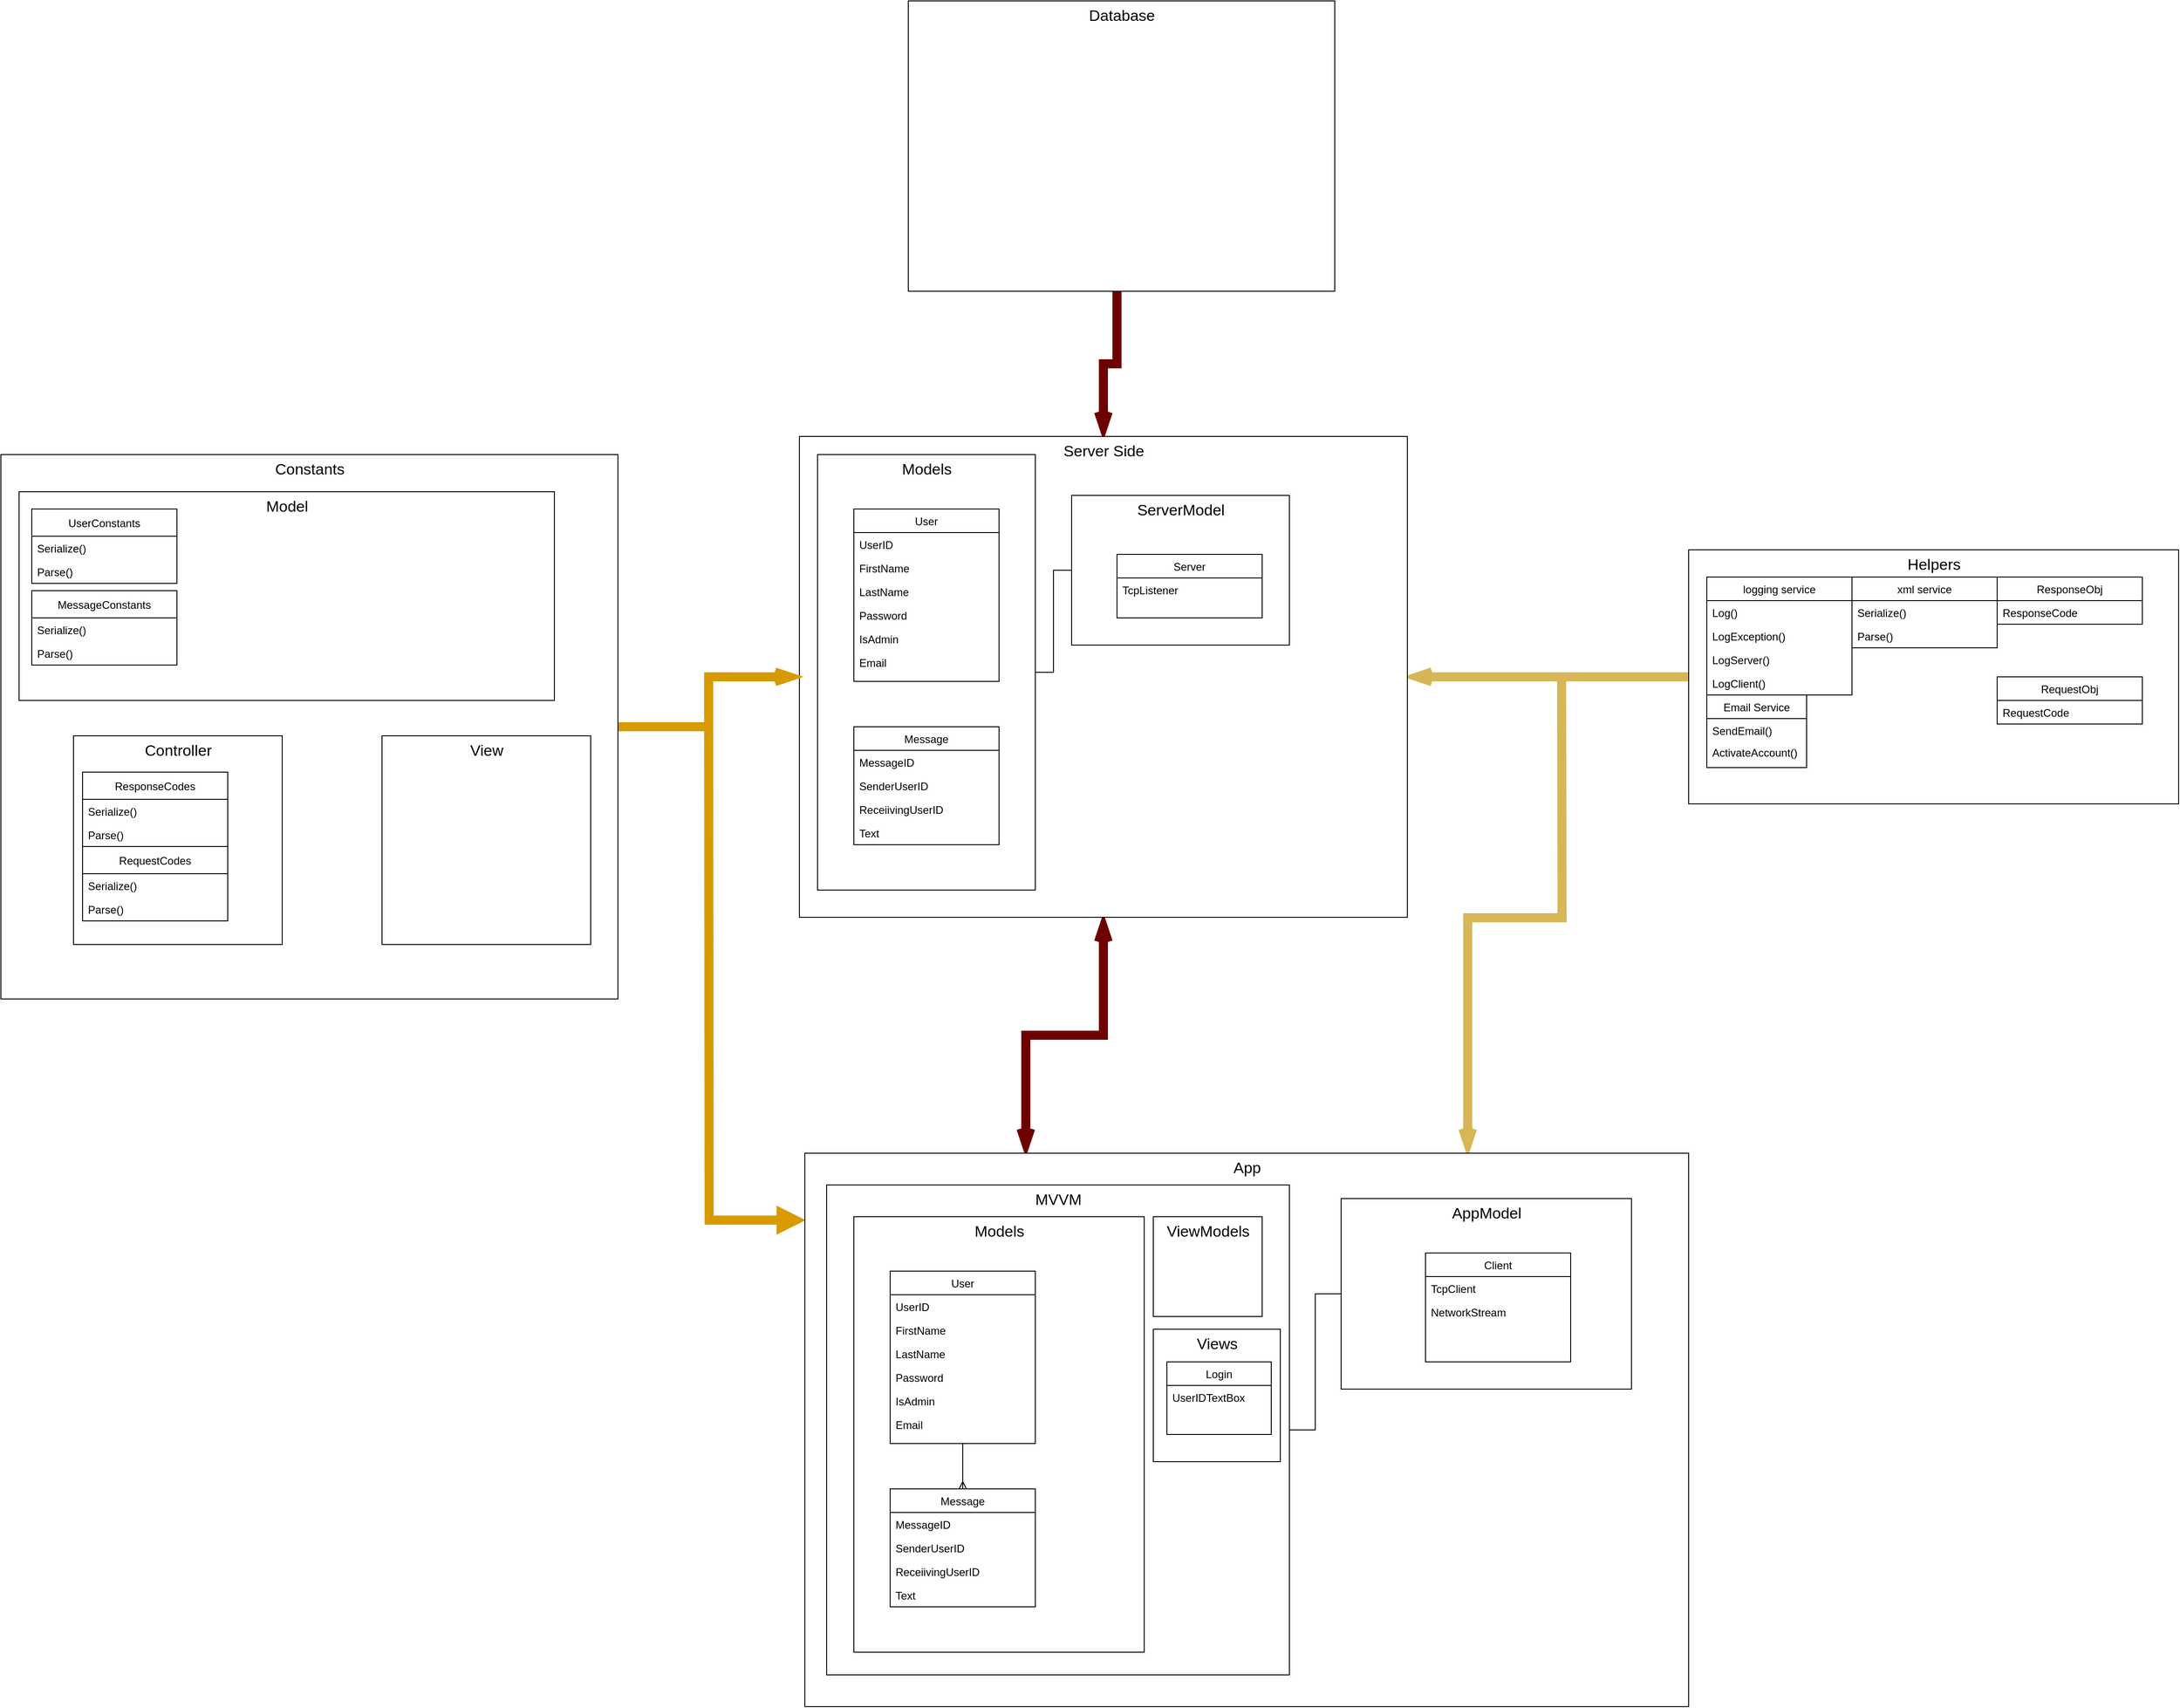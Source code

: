 <mxfile version="20.2.3" type="device"><diagram id="C5RBs43oDa-KdzZeNtuy" name="Page-1"><mxGraphModel dx="4394" dy="4586" grid="1" gridSize="10" guides="1" tooltips="1" connect="1" arrows="1" fold="1" page="1" pageScale="1" pageWidth="827" pageHeight="1169" math="0" shadow="0"><root><mxCell id="WIyWlLk6GJQsqaUBKTNV-0"/><mxCell id="WIyWlLk6GJQsqaUBKTNV-1" parent="WIyWlLk6GJQsqaUBKTNV-0"/><mxCell id="_NwqztlabaAfejfRl4A5-94" style="edgeStyle=orthogonalEdgeStyle;rounded=0;orthogonalLoop=1;jettySize=auto;html=1;exitX=1;exitY=0.5;exitDx=0;exitDy=0;fontSize=17;endArrow=none;endFill=0;fillColor=#fff2cc;strokeColor=#d6b656;jumpSize=12;fontStyle=0;strokeWidth=10;startArrow=openThin;startFill=0;entryX=0;entryY=0.5;entryDx=0;entryDy=0;" edge="1" parent="WIyWlLk6GJQsqaUBKTNV-1" source="_NwqztlabaAfejfRl4A5-90" target="_NwqztlabaAfejfRl4A5-16"><mxGeometry relative="1" as="geometry"><mxPoint x="750" y="-460" as="targetPoint"/></mxGeometry></mxCell><mxCell id="_NwqztlabaAfejfRl4A5-96" style="edgeStyle=orthogonalEdgeStyle;rounded=0;jumpSize=12;orthogonalLoop=1;jettySize=auto;html=1;exitX=0.5;exitY=1;exitDx=0;exitDy=0;entryX=0.25;entryY=0;entryDx=0;entryDy=0;fontSize=17;endArrow=openThin;endFill=0;fillColor=#a20025;strokeColor=#6F0000;strokeWidth=10;startArrow=openThin;startFill=0;" edge="1" parent="WIyWlLk6GJQsqaUBKTNV-1" source="_NwqztlabaAfejfRl4A5-90" target="_NwqztlabaAfejfRl4A5-49"><mxGeometry relative="1" as="geometry"/></mxCell><mxCell id="_NwqztlabaAfejfRl4A5-98" style="edgeStyle=orthogonalEdgeStyle;rounded=0;jumpSize=12;orthogonalLoop=1;jettySize=auto;html=1;exitX=0.5;exitY=0;exitDx=0;exitDy=0;fontSize=17;endArrow=none;endFill=0;entryX=0.5;entryY=1;entryDx=0;entryDy=0;fillColor=#a20025;strokeColor=#6F0000;strokeWidth=10;startArrow=openThin;startFill=0;" edge="1" parent="WIyWlLk6GJQsqaUBKTNV-1" source="_NwqztlabaAfejfRl4A5-90" target="_NwqztlabaAfejfRl4A5-97"><mxGeometry relative="1" as="geometry"><mxPoint x="700" y="-920" as="targetPoint"/><Array as="points"><mxPoint x="245" y="-960"/><mxPoint x="260" y="-960"/><mxPoint x="260" y="-1040"/></Array></mxGeometry></mxCell><mxCell id="_NwqztlabaAfejfRl4A5-90" value="&lt;font style=&quot;font-size: 17px;&quot;&gt;Server Side&lt;/font&gt;" style="html=1;fillColor=default;gradientColor=none;shadow=0;rounded=0;glass=0;sketch=0;align=center;verticalAlign=top;" vertex="1" parent="WIyWlLk6GJQsqaUBKTNV-1"><mxGeometry x="-90" y="-880" width="670" height="530" as="geometry"/></mxCell><mxCell id="_NwqztlabaAfejfRl4A5-89" style="edgeStyle=orthogonalEdgeStyle;rounded=0;orthogonalLoop=1;jettySize=auto;html=1;exitX=0.75;exitY=0;exitDx=0;exitDy=0;fontSize=17;endArrow=none;endFill=0;fontStyle=0;fillColor=#fff2cc;strokeColor=#d6b656;jumpSize=12;strokeWidth=10;startArrow=openThin;startFill=0;" edge="1" parent="WIyWlLk6GJQsqaUBKTNV-1" source="_NwqztlabaAfejfRl4A5-49"><mxGeometry relative="1" as="geometry"><mxPoint x="750" y="-610" as="targetPoint"/></mxGeometry></mxCell><mxCell id="_NwqztlabaAfejfRl4A5-136" style="edgeStyle=orthogonalEdgeStyle;rounded=0;jumpSize=12;orthogonalLoop=1;jettySize=auto;html=1;exitX=0.001;exitY=0.121;exitDx=0;exitDy=0;fontSize=17;startArrow=block;startFill=1;endArrow=none;endFill=0;strokeWidth=10;fillColor=#ffe6cc;strokeColor=#d79b00;exitPerimeter=0;" edge="1" parent="WIyWlLk6GJQsqaUBKTNV-1" source="_NwqztlabaAfejfRl4A5-49"><mxGeometry relative="1" as="geometry"><mxPoint x="-190" y="-570" as="targetPoint"/></mxGeometry></mxCell><mxCell id="_NwqztlabaAfejfRl4A5-49" value="&lt;span style=&quot;font-size: 17px;&quot;&gt;App&lt;/span&gt;" style="html=1;fillColor=default;gradientColor=none;shadow=0;rounded=0;glass=0;sketch=0;align=center;verticalAlign=top;" vertex="1" parent="WIyWlLk6GJQsqaUBKTNV-1"><mxGeometry x="-84" y="-90" width="974" height="610" as="geometry"/></mxCell><mxCell id="_NwqztlabaAfejfRl4A5-56" style="edgeStyle=orthogonalEdgeStyle;rounded=0;orthogonalLoop=1;jettySize=auto;html=1;exitX=1;exitY=0.5;exitDx=0;exitDy=0;entryX=0;entryY=0.5;entryDx=0;entryDy=0;fontSize=17;endArrow=none;endFill=0;" edge="1" parent="WIyWlLk6GJQsqaUBKTNV-1" source="_NwqztlabaAfejfRl4A5-52" target="_NwqztlabaAfejfRl4A5-41"><mxGeometry relative="1" as="geometry"/></mxCell><mxCell id="_NwqztlabaAfejfRl4A5-52" value="&lt;font style=&quot;font-size: 17px;&quot;&gt;MVVM&lt;/font&gt;" style="html=1;fillColor=default;gradientColor=none;shadow=0;rounded=0;glass=0;sketch=0;align=center;verticalAlign=top;" vertex="1" parent="WIyWlLk6GJQsqaUBKTNV-1"><mxGeometry x="-60" y="-55" width="510" height="540" as="geometry"/></mxCell><mxCell id="_NwqztlabaAfejfRl4A5-41" value="&lt;font style=&quot;font-size: 17px;&quot;&gt;AppModel&lt;/font&gt;" style="html=1;fillColor=default;gradientColor=none;shadow=0;rounded=0;glass=0;sketch=0;align=center;verticalAlign=top;" vertex="1" parent="WIyWlLk6GJQsqaUBKTNV-1"><mxGeometry x="507" y="-40" width="320" height="210" as="geometry"/></mxCell><mxCell id="_NwqztlabaAfejfRl4A5-29" value="&lt;font style=&quot;font-size: 17px;&quot;&gt;Models&lt;/font&gt;" style="html=1;fillColor=none;gradientColor=none;shadow=0;rounded=0;glass=0;sketch=0;align=center;verticalAlign=top;" vertex="1" parent="WIyWlLk6GJQsqaUBKTNV-1"><mxGeometry x="-30" y="-20" width="320" height="480" as="geometry"/></mxCell><mxCell id="_NwqztlabaAfejfRl4A5-16" value="&lt;font style=&quot;font-size: 17px;&quot;&gt;Helpers&lt;/font&gt;" style="html=1;fillColor=default;gradientColor=none;shadow=0;rounded=0;glass=0;sketch=0;align=center;verticalAlign=top;" vertex="1" parent="WIyWlLk6GJQsqaUBKTNV-1"><mxGeometry x="890" y="-755" width="540" height="280" as="geometry"/></mxCell><mxCell id="_NwqztlabaAfejfRl4A5-2" style="edgeStyle=orthogonalEdgeStyle;rounded=0;orthogonalLoop=1;jettySize=auto;html=1;endArrow=ERmany;endFill=0;entryX=0.5;entryY=0;entryDx=0;entryDy=0;exitX=0.5;exitY=1;exitDx=0;exitDy=0;" edge="1" parent="WIyWlLk6GJQsqaUBKTNV-1" source="_NwqztlabaAfejfRl4A5-22" target="_NwqztlabaAfejfRl4A5-17"><mxGeometry relative="1" as="geometry"><mxPoint x="90" y="230" as="sourcePoint"/><mxPoint x="80" y="460" as="targetPoint"/></mxGeometry></mxCell><mxCell id="zkfFHV4jXpPFQw0GAbJ--17" value="logging service&#10;" style="swimlane;fontStyle=0;align=center;verticalAlign=top;childLayout=stackLayout;horizontal=1;startSize=26;horizontalStack=0;resizeParent=1;resizeLast=0;collapsible=1;marginBottom=0;rounded=0;shadow=0;strokeWidth=1;fillColor=none;" parent="WIyWlLk6GJQsqaUBKTNV-1" vertex="1"><mxGeometry x="910" y="-725" width="160" height="130" as="geometry"><mxRectangle x="550" y="140" width="160" height="26" as="alternateBounds"/></mxGeometry></mxCell><mxCell id="_NwqztlabaAfejfRl4A5-12" value="Log()" style="text;strokeColor=none;fillColor=none;align=left;verticalAlign=top;spacingLeft=4;spacingRight=4;overflow=hidden;rotatable=0;points=[[0,0.5],[1,0.5]];portConstraint=eastwest;" vertex="1" parent="zkfFHV4jXpPFQw0GAbJ--17"><mxGeometry y="26" width="160" height="26" as="geometry"/></mxCell><mxCell id="_NwqztlabaAfejfRl4A5-13" value="LogException()" style="text;strokeColor=none;fillColor=none;align=left;verticalAlign=top;spacingLeft=4;spacingRight=4;overflow=hidden;rotatable=0;points=[[0,0.5],[1,0.5]];portConstraint=eastwest;" vertex="1" parent="zkfFHV4jXpPFQw0GAbJ--17"><mxGeometry y="52" width="160" height="26" as="geometry"/></mxCell><mxCell id="_NwqztlabaAfejfRl4A5-15" value="LogServer()" style="text;strokeColor=none;fillColor=none;align=left;verticalAlign=top;spacingLeft=4;spacingRight=4;overflow=hidden;rotatable=0;points=[[0,0.5],[1,0.5]];portConstraint=eastwest;" vertex="1" parent="zkfFHV4jXpPFQw0GAbJ--17"><mxGeometry y="78" width="160" height="26" as="geometry"/></mxCell><mxCell id="_NwqztlabaAfejfRl4A5-14" value="LogClient()" style="text;strokeColor=none;fillColor=none;align=left;verticalAlign=top;spacingLeft=4;spacingRight=4;overflow=hidden;rotatable=0;points=[[0,0.5],[1,0.5]];portConstraint=eastwest;" vertex="1" parent="zkfFHV4jXpPFQw0GAbJ--17"><mxGeometry y="104" width="160" height="26" as="geometry"/></mxCell><mxCell id="_NwqztlabaAfejfRl4A5-8" value="xml service" style="swimlane;fontStyle=0;childLayout=stackLayout;horizontal=1;startSize=26;fillColor=none;horizontalStack=0;resizeParent=1;resizeParentMax=0;resizeLast=0;collapsible=1;marginBottom=0;" vertex="1" parent="WIyWlLk6GJQsqaUBKTNV-1"><mxGeometry x="1070" y="-725" width="160" height="78" as="geometry"/></mxCell><mxCell id="_NwqztlabaAfejfRl4A5-9" value="Serialize()" style="text;strokeColor=none;fillColor=none;align=left;verticalAlign=top;spacingLeft=4;spacingRight=4;overflow=hidden;rotatable=0;points=[[0,0.5],[1,0.5]];portConstraint=eastwest;" vertex="1" parent="_NwqztlabaAfejfRl4A5-8"><mxGeometry y="26" width="160" height="26" as="geometry"/></mxCell><mxCell id="_NwqztlabaAfejfRl4A5-10" value="Parse()" style="text;strokeColor=none;fillColor=none;align=left;verticalAlign=top;spacingLeft=4;spacingRight=4;overflow=hidden;rotatable=0;points=[[0,0.5],[1,0.5]];portConstraint=eastwest;" vertex="1" parent="_NwqztlabaAfejfRl4A5-8"><mxGeometry y="52" width="160" height="26" as="geometry"/></mxCell><mxCell id="_NwqztlabaAfejfRl4A5-17" value="Message" style="swimlane;fontStyle=0;align=center;verticalAlign=top;childLayout=stackLayout;horizontal=1;startSize=26;horizontalStack=0;resizeParent=1;resizeLast=0;collapsible=1;marginBottom=0;rounded=0;shadow=0;strokeWidth=1;fillColor=none;" vertex="1" parent="WIyWlLk6GJQsqaUBKTNV-1"><mxGeometry x="10" y="280" width="160" height="130" as="geometry"><mxRectangle x="550" y="140" width="160" height="26" as="alternateBounds"/></mxGeometry></mxCell><mxCell id="_NwqztlabaAfejfRl4A5-18" value="MessageID" style="text;strokeColor=none;fillColor=none;align=left;verticalAlign=top;spacingLeft=4;spacingRight=4;overflow=hidden;rotatable=0;points=[[0,0.5],[1,0.5]];portConstraint=eastwest;" vertex="1" parent="_NwqztlabaAfejfRl4A5-17"><mxGeometry y="26" width="160" height="26" as="geometry"/></mxCell><mxCell id="_NwqztlabaAfejfRl4A5-19" value="SenderUserID" style="text;strokeColor=none;fillColor=none;align=left;verticalAlign=top;spacingLeft=4;spacingRight=4;overflow=hidden;rotatable=0;points=[[0,0.5],[1,0.5]];portConstraint=eastwest;" vertex="1" parent="_NwqztlabaAfejfRl4A5-17"><mxGeometry y="52" width="160" height="26" as="geometry"/></mxCell><mxCell id="_NwqztlabaAfejfRl4A5-20" value="ReceiivingUserID" style="text;strokeColor=none;fillColor=none;align=left;verticalAlign=top;spacingLeft=4;spacingRight=4;overflow=hidden;rotatable=0;points=[[0,0.5],[1,0.5]];portConstraint=eastwest;" vertex="1" parent="_NwqztlabaAfejfRl4A5-17"><mxGeometry y="78" width="160" height="26" as="geometry"/></mxCell><mxCell id="_NwqztlabaAfejfRl4A5-21" value="Text" style="text;strokeColor=none;fillColor=none;align=left;verticalAlign=top;spacingLeft=4;spacingRight=4;overflow=hidden;rotatable=0;points=[[0,0.5],[1,0.5]];portConstraint=eastwest;" vertex="1" parent="_NwqztlabaAfejfRl4A5-17"><mxGeometry y="104" width="160" height="26" as="geometry"/></mxCell><mxCell id="_NwqztlabaAfejfRl4A5-22" value="User" style="swimlane;fontStyle=0;align=center;verticalAlign=top;childLayout=stackLayout;horizontal=1;startSize=26;horizontalStack=0;resizeParent=1;resizeLast=0;collapsible=1;marginBottom=0;rounded=0;shadow=0;strokeWidth=1;fillColor=none;" vertex="1" parent="WIyWlLk6GJQsqaUBKTNV-1"><mxGeometry x="10" y="40" width="160" height="190" as="geometry"><mxRectangle x="550" y="140" width="160" height="26" as="alternateBounds"/></mxGeometry></mxCell><mxCell id="_NwqztlabaAfejfRl4A5-23" value="UserID" style="text;strokeColor=none;fillColor=none;align=left;verticalAlign=top;spacingLeft=4;spacingRight=4;overflow=hidden;rotatable=0;points=[[0,0.5],[1,0.5]];portConstraint=eastwest;" vertex="1" parent="_NwqztlabaAfejfRl4A5-22"><mxGeometry y="26" width="160" height="26" as="geometry"/></mxCell><mxCell id="_NwqztlabaAfejfRl4A5-24" value="FirstName" style="text;strokeColor=none;fillColor=none;align=left;verticalAlign=top;spacingLeft=4;spacingRight=4;overflow=hidden;rotatable=0;points=[[0,0.5],[1,0.5]];portConstraint=eastwest;" vertex="1" parent="_NwqztlabaAfejfRl4A5-22"><mxGeometry y="52" width="160" height="26" as="geometry"/></mxCell><mxCell id="_NwqztlabaAfejfRl4A5-25" value="LastName" style="text;strokeColor=none;fillColor=none;align=left;verticalAlign=top;spacingLeft=4;spacingRight=4;overflow=hidden;rotatable=0;points=[[0,0.5],[1,0.5]];portConstraint=eastwest;" vertex="1" parent="_NwqztlabaAfejfRl4A5-22"><mxGeometry y="78" width="160" height="26" as="geometry"/></mxCell><mxCell id="_NwqztlabaAfejfRl4A5-26" value="Password" style="text;strokeColor=none;fillColor=none;align=left;verticalAlign=top;spacingLeft=4;spacingRight=4;overflow=hidden;rotatable=0;points=[[0,0.5],[1,0.5]];portConstraint=eastwest;" vertex="1" parent="_NwqztlabaAfejfRl4A5-22"><mxGeometry y="104" width="160" height="26" as="geometry"/></mxCell><mxCell id="_NwqztlabaAfejfRl4A5-27" value="IsAdmin" style="text;strokeColor=none;fillColor=none;align=left;verticalAlign=top;spacingLeft=4;spacingRight=4;overflow=hidden;rotatable=0;points=[[0,0.5],[1,0.5]];portConstraint=eastwest;" vertex="1" parent="_NwqztlabaAfejfRl4A5-22"><mxGeometry y="130" width="160" height="26" as="geometry"/></mxCell><mxCell id="_NwqztlabaAfejfRl4A5-28" value="Email" style="text;strokeColor=none;fillColor=none;align=left;verticalAlign=top;spacingLeft=4;spacingRight=4;overflow=hidden;rotatable=0;points=[[0,0.5],[1,0.5]];portConstraint=eastwest;" vertex="1" parent="_NwqztlabaAfejfRl4A5-22"><mxGeometry y="156" width="160" height="26" as="geometry"/></mxCell><mxCell id="_NwqztlabaAfejfRl4A5-30" value="Client" style="swimlane;fontStyle=0;align=center;verticalAlign=top;childLayout=stackLayout;horizontal=1;startSize=26;horizontalStack=0;resizeParent=1;resizeLast=0;collapsible=1;marginBottom=0;rounded=0;shadow=0;strokeWidth=1;fillColor=none;" vertex="1" parent="WIyWlLk6GJQsqaUBKTNV-1"><mxGeometry x="600" y="20" width="160" height="120" as="geometry"><mxRectangle x="550" y="140" width="160" height="26" as="alternateBounds"/></mxGeometry></mxCell><mxCell id="_NwqztlabaAfejfRl4A5-36" value="TcpClient" style="text;strokeColor=none;fillColor=none;align=left;verticalAlign=top;spacingLeft=4;spacingRight=4;overflow=hidden;rotatable=0;points=[[0,0.5],[1,0.5]];portConstraint=eastwest;" vertex="1" parent="_NwqztlabaAfejfRl4A5-30"><mxGeometry y="26" width="160" height="26" as="geometry"/></mxCell><mxCell id="_NwqztlabaAfejfRl4A5-37" value="NetworkStream" style="text;strokeColor=none;fillColor=none;align=left;verticalAlign=top;spacingLeft=4;spacingRight=4;overflow=hidden;rotatable=0;points=[[0,0.5],[1,0.5]];portConstraint=eastwest;" vertex="1" parent="_NwqztlabaAfejfRl4A5-30"><mxGeometry y="52" width="160" height="26" as="geometry"/></mxCell><mxCell id="_NwqztlabaAfejfRl4A5-42" value="&lt;font style=&quot;font-size: 17px;&quot;&gt;ViewModels&lt;/font&gt;" style="html=1;fillColor=none;gradientColor=none;shadow=0;rounded=0;glass=0;sketch=0;align=center;verticalAlign=top;" vertex="1" parent="WIyWlLk6GJQsqaUBKTNV-1"><mxGeometry x="300" y="-20" width="120" height="110" as="geometry"/></mxCell><mxCell id="_NwqztlabaAfejfRl4A5-43" value="&lt;font style=&quot;font-size: 17px;&quot;&gt;Views&lt;/font&gt;" style="html=1;fillColor=none;gradientColor=none;shadow=0;rounded=0;glass=0;sketch=0;align=center;verticalAlign=top;" vertex="1" parent="WIyWlLk6GJQsqaUBKTNV-1"><mxGeometry x="300" y="104" width="140" height="146" as="geometry"/></mxCell><mxCell id="_NwqztlabaAfejfRl4A5-44" value="Login" style="swimlane;fontStyle=0;align=center;verticalAlign=top;childLayout=stackLayout;horizontal=1;startSize=26;horizontalStack=0;resizeParent=1;resizeLast=0;collapsible=1;marginBottom=0;rounded=0;shadow=0;strokeWidth=1;fillColor=none;" vertex="1" parent="WIyWlLk6GJQsqaUBKTNV-1"><mxGeometry x="315" y="140" width="115" height="80" as="geometry"><mxRectangle x="550" y="140" width="160" height="26" as="alternateBounds"/></mxGeometry></mxCell><mxCell id="_NwqztlabaAfejfRl4A5-48" value="UserIDTextBox" style="text;strokeColor=none;fillColor=none;align=left;verticalAlign=top;spacingLeft=4;spacingRight=4;overflow=hidden;rotatable=0;points=[[0,0.5],[1,0.5]];portConstraint=eastwest;" vertex="1" parent="_NwqztlabaAfejfRl4A5-44"><mxGeometry y="26" width="115" height="26" as="geometry"/></mxCell><mxCell id="_NwqztlabaAfejfRl4A5-80" style="edgeStyle=orthogonalEdgeStyle;rounded=0;orthogonalLoop=1;jettySize=auto;html=1;exitX=1;exitY=0.5;exitDx=0;exitDy=0;entryX=0;entryY=0.5;entryDx=0;entryDy=0;fontSize=17;endArrow=none;endFill=0;" edge="1" parent="WIyWlLk6GJQsqaUBKTNV-1" source="_NwqztlabaAfejfRl4A5-57" target="_NwqztlabaAfejfRl4A5-70"><mxGeometry relative="1" as="geometry"/></mxCell><mxCell id="_NwqztlabaAfejfRl4A5-57" value="&lt;font style=&quot;font-size: 17px;&quot;&gt;Models&lt;/font&gt;" style="html=1;fillColor=default;gradientColor=none;shadow=0;rounded=0;glass=0;sketch=0;align=center;verticalAlign=top;" vertex="1" parent="WIyWlLk6GJQsqaUBKTNV-1"><mxGeometry x="-70" y="-860" width="240" height="480" as="geometry"/></mxCell><mxCell id="_NwqztlabaAfejfRl4A5-58" value="Message" style="swimlane;fontStyle=0;align=center;verticalAlign=top;childLayout=stackLayout;horizontal=1;startSize=26;horizontalStack=0;resizeParent=1;resizeLast=0;collapsible=1;marginBottom=0;rounded=0;shadow=0;strokeWidth=1;fillColor=default;" vertex="1" parent="WIyWlLk6GJQsqaUBKTNV-1"><mxGeometry x="-30" y="-560" width="160" height="130" as="geometry"><mxRectangle x="550" y="140" width="160" height="26" as="alternateBounds"/></mxGeometry></mxCell><mxCell id="_NwqztlabaAfejfRl4A5-59" value="MessageID" style="text;strokeColor=none;fillColor=none;align=left;verticalAlign=top;spacingLeft=4;spacingRight=4;overflow=hidden;rotatable=0;points=[[0,0.5],[1,0.5]];portConstraint=eastwest;" vertex="1" parent="_NwqztlabaAfejfRl4A5-58"><mxGeometry y="26" width="160" height="26" as="geometry"/></mxCell><mxCell id="_NwqztlabaAfejfRl4A5-60" value="SenderUserID" style="text;strokeColor=none;fillColor=none;align=left;verticalAlign=top;spacingLeft=4;spacingRight=4;overflow=hidden;rotatable=0;points=[[0,0.5],[1,0.5]];portConstraint=eastwest;" vertex="1" parent="_NwqztlabaAfejfRl4A5-58"><mxGeometry y="52" width="160" height="26" as="geometry"/></mxCell><mxCell id="_NwqztlabaAfejfRl4A5-61" value="ReceiivingUserID" style="text;strokeColor=none;fillColor=none;align=left;verticalAlign=top;spacingLeft=4;spacingRight=4;overflow=hidden;rotatable=0;points=[[0,0.5],[1,0.5]];portConstraint=eastwest;" vertex="1" parent="_NwqztlabaAfejfRl4A5-58"><mxGeometry y="78" width="160" height="26" as="geometry"/></mxCell><mxCell id="_NwqztlabaAfejfRl4A5-62" value="Text" style="text;strokeColor=none;fillColor=none;align=left;verticalAlign=top;spacingLeft=4;spacingRight=4;overflow=hidden;rotatable=0;points=[[0,0.5],[1,0.5]];portConstraint=eastwest;" vertex="1" parent="_NwqztlabaAfejfRl4A5-58"><mxGeometry y="104" width="160" height="26" as="geometry"/></mxCell><mxCell id="_NwqztlabaAfejfRl4A5-63" value="User" style="swimlane;fontStyle=0;align=center;verticalAlign=top;childLayout=stackLayout;horizontal=1;startSize=26;horizontalStack=0;resizeParent=1;resizeLast=0;collapsible=1;marginBottom=0;rounded=0;shadow=0;strokeWidth=1;fillColor=default;" vertex="1" parent="WIyWlLk6GJQsqaUBKTNV-1"><mxGeometry x="-30" y="-800" width="160" height="190" as="geometry"><mxRectangle x="550" y="140" width="160" height="26" as="alternateBounds"/></mxGeometry></mxCell><mxCell id="_NwqztlabaAfejfRl4A5-64" value="UserID" style="text;strokeColor=none;fillColor=none;align=left;verticalAlign=top;spacingLeft=4;spacingRight=4;overflow=hidden;rotatable=0;points=[[0,0.5],[1,0.5]];portConstraint=eastwest;" vertex="1" parent="_NwqztlabaAfejfRl4A5-63"><mxGeometry y="26" width="160" height="26" as="geometry"/></mxCell><mxCell id="_NwqztlabaAfejfRl4A5-65" value="FirstName" style="text;strokeColor=none;fillColor=none;align=left;verticalAlign=top;spacingLeft=4;spacingRight=4;overflow=hidden;rotatable=0;points=[[0,0.5],[1,0.5]];portConstraint=eastwest;" vertex="1" parent="_NwqztlabaAfejfRl4A5-63"><mxGeometry y="52" width="160" height="26" as="geometry"/></mxCell><mxCell id="_NwqztlabaAfejfRl4A5-66" value="LastName" style="text;strokeColor=none;fillColor=none;align=left;verticalAlign=top;spacingLeft=4;spacingRight=4;overflow=hidden;rotatable=0;points=[[0,0.5],[1,0.5]];portConstraint=eastwest;" vertex="1" parent="_NwqztlabaAfejfRl4A5-63"><mxGeometry y="78" width="160" height="26" as="geometry"/></mxCell><mxCell id="_NwqztlabaAfejfRl4A5-67" value="Password" style="text;strokeColor=none;fillColor=none;align=left;verticalAlign=top;spacingLeft=4;spacingRight=4;overflow=hidden;rotatable=0;points=[[0,0.5],[1,0.5]];portConstraint=eastwest;" vertex="1" parent="_NwqztlabaAfejfRl4A5-63"><mxGeometry y="104" width="160" height="26" as="geometry"/></mxCell><mxCell id="_NwqztlabaAfejfRl4A5-68" value="IsAdmin" style="text;strokeColor=none;fillColor=none;align=left;verticalAlign=top;spacingLeft=4;spacingRight=4;overflow=hidden;rotatable=0;points=[[0,0.5],[1,0.5]];portConstraint=eastwest;" vertex="1" parent="_NwqztlabaAfejfRl4A5-63"><mxGeometry y="130" width="160" height="26" as="geometry"/></mxCell><mxCell id="_NwqztlabaAfejfRl4A5-69" value="Email" style="text;strokeColor=none;fillColor=none;align=left;verticalAlign=top;spacingLeft=4;spacingRight=4;overflow=hidden;rotatable=0;points=[[0,0.5],[1,0.5]];portConstraint=eastwest;" vertex="1" parent="_NwqztlabaAfejfRl4A5-63"><mxGeometry y="156" width="160" height="26" as="geometry"/></mxCell><mxCell id="_NwqztlabaAfejfRl4A5-70" value="&lt;font style=&quot;font-size: 17px;&quot;&gt;ServerModel&lt;/font&gt;" style="html=1;fillColor=default;gradientColor=none;shadow=0;rounded=0;glass=0;sketch=0;align=center;verticalAlign=top;" vertex="1" parent="WIyWlLk6GJQsqaUBKTNV-1"><mxGeometry x="210" y="-815" width="240" height="165" as="geometry"/></mxCell><mxCell id="_NwqztlabaAfejfRl4A5-71" value="Server" style="swimlane;fontStyle=0;align=center;verticalAlign=top;childLayout=stackLayout;horizontal=1;startSize=26;horizontalStack=0;resizeParent=1;resizeLast=0;collapsible=1;marginBottom=0;rounded=0;shadow=0;strokeWidth=1;fillColor=default;" vertex="1" parent="WIyWlLk6GJQsqaUBKTNV-1"><mxGeometry x="260" y="-750" width="160" height="70" as="geometry"><mxRectangle x="550" y="140" width="160" height="26" as="alternateBounds"/></mxGeometry></mxCell><mxCell id="_NwqztlabaAfejfRl4A5-77" value="TcpListener" style="text;strokeColor=none;fillColor=none;align=left;verticalAlign=top;spacingLeft=4;spacingRight=4;overflow=hidden;rotatable=0;points=[[0,0.5],[1,0.5]];portConstraint=eastwest;" vertex="1" parent="_NwqztlabaAfejfRl4A5-71"><mxGeometry y="26" width="160" height="26" as="geometry"/></mxCell><mxCell id="_NwqztlabaAfejfRl4A5-81" value="ResponseObj" style="swimlane;fontStyle=0;childLayout=stackLayout;horizontal=1;startSize=26;fillColor=none;horizontalStack=0;resizeParent=1;resizeParentMax=0;resizeLast=0;collapsible=1;marginBottom=0;" vertex="1" parent="WIyWlLk6GJQsqaUBKTNV-1"><mxGeometry x="1230" y="-725" width="160" height="52" as="geometry"/></mxCell><mxCell id="_NwqztlabaAfejfRl4A5-84" value="ResponseCode" style="text;strokeColor=none;fillColor=none;align=left;verticalAlign=top;spacingLeft=4;spacingRight=4;overflow=hidden;rotatable=0;points=[[0,0.5],[1,0.5]];portConstraint=eastwest;" vertex="1" parent="_NwqztlabaAfejfRl4A5-81"><mxGeometry y="26" width="160" height="26" as="geometry"/></mxCell><mxCell id="_NwqztlabaAfejfRl4A5-85" value="RequestObj" style="swimlane;fontStyle=0;childLayout=stackLayout;horizontal=1;startSize=26;fillColor=none;horizontalStack=0;resizeParent=1;resizeParentMax=0;resizeLast=0;collapsible=1;marginBottom=0;" vertex="1" parent="WIyWlLk6GJQsqaUBKTNV-1"><mxGeometry x="1230" y="-615" width="160" height="52" as="geometry"/></mxCell><mxCell id="_NwqztlabaAfejfRl4A5-88" value="RequestCode" style="text;strokeColor=none;fillColor=none;align=left;verticalAlign=top;spacingLeft=4;spacingRight=4;overflow=hidden;rotatable=0;points=[[0,0.5],[1,0.5]];portConstraint=eastwest;" vertex="1" parent="_NwqztlabaAfejfRl4A5-85"><mxGeometry y="26" width="160" height="26" as="geometry"/></mxCell><mxCell id="_NwqztlabaAfejfRl4A5-97" value="&lt;font style=&quot;font-size: 17px;&quot;&gt;Database&lt;/font&gt;" style="html=1;fillColor=default;gradientColor=none;shadow=0;rounded=0;glass=0;sketch=0;align=center;verticalAlign=top;" vertex="1" parent="WIyWlLk6GJQsqaUBKTNV-1"><mxGeometry x="30" y="-1360" width="470" height="320" as="geometry"/></mxCell><mxCell id="_NwqztlabaAfejfRl4A5-100" value="Email Service" style="swimlane;fontStyle=0;childLayout=stackLayout;horizontal=1;startSize=26;fillColor=none;horizontalStack=0;resizeParent=1;resizeParentMax=0;resizeLast=0;collapsible=1;marginBottom=0;" vertex="1" parent="WIyWlLk6GJQsqaUBKTNV-1"><mxGeometry x="910" y="-595" width="110" height="80" as="geometry"/></mxCell><mxCell id="_NwqztlabaAfejfRl4A5-101" value="SendEmail()" style="text;strokeColor=none;fillColor=none;align=left;verticalAlign=top;spacingLeft=4;spacingRight=4;overflow=hidden;rotatable=0;points=[[0,0.5],[1,0.5]];portConstraint=eastwest;" vertex="1" parent="_NwqztlabaAfejfRl4A5-100"><mxGeometry y="26" width="110" height="24" as="geometry"/></mxCell><mxCell id="_NwqztlabaAfejfRl4A5-107" value="ActivateAccount()" style="text;strokeColor=none;fillColor=none;align=left;verticalAlign=top;spacingLeft=4;spacingRight=4;overflow=hidden;rotatable=0;points=[[0,0.5],[1,0.5]];portConstraint=eastwest;" vertex="1" parent="_NwqztlabaAfejfRl4A5-100"><mxGeometry y="50" width="110" height="30" as="geometry"/></mxCell><mxCell id="_NwqztlabaAfejfRl4A5-134" style="edgeStyle=orthogonalEdgeStyle;rounded=0;jumpSize=12;orthogonalLoop=1;jettySize=auto;html=1;exitX=1;exitY=0.5;exitDx=0;exitDy=0;entryX=0;entryY=0.5;entryDx=0;entryDy=0;fontSize=17;startArrow=none;startFill=0;endArrow=openThin;endFill=0;strokeWidth=10;fillColor=#ffe6cc;strokeColor=#d79b00;" edge="1" parent="WIyWlLk6GJQsqaUBKTNV-1" source="_NwqztlabaAfejfRl4A5-110" target="_NwqztlabaAfejfRl4A5-90"><mxGeometry relative="1" as="geometry"><Array as="points"><mxPoint x="-190" y="-560"/><mxPoint x="-190" y="-615"/></Array></mxGeometry></mxCell><mxCell id="_NwqztlabaAfejfRl4A5-110" value="&lt;font style=&quot;font-size: 17px;&quot;&gt;Constants&lt;br&gt;&lt;/font&gt;" style="html=1;fillColor=default;gradientColor=none;shadow=0;rounded=0;glass=0;sketch=0;align=center;verticalAlign=top;" vertex="1" parent="WIyWlLk6GJQsqaUBKTNV-1"><mxGeometry x="-970" y="-860" width="680" height="600" as="geometry"/></mxCell><mxCell id="_NwqztlabaAfejfRl4A5-114" value="&lt;font style=&quot;font-size: 17px;&quot;&gt;Controller&lt;br&gt;&lt;/font&gt;" style="html=1;fillColor=default;gradientColor=none;shadow=0;rounded=0;glass=0;sketch=0;align=center;verticalAlign=top;" vertex="1" parent="WIyWlLk6GJQsqaUBKTNV-1"><mxGeometry x="-890" y="-550" width="230" height="230" as="geometry"/></mxCell><mxCell id="_NwqztlabaAfejfRl4A5-115" value="&lt;font style=&quot;font-size: 17px;&quot;&gt;View&lt;br&gt;&lt;/font&gt;" style="html=1;fillColor=default;gradientColor=none;shadow=0;rounded=0;glass=0;sketch=0;align=center;verticalAlign=top;" vertex="1" parent="WIyWlLk6GJQsqaUBKTNV-1"><mxGeometry x="-550" y="-550" width="230" height="230" as="geometry"/></mxCell><mxCell id="_NwqztlabaAfejfRl4A5-116" value="&lt;font style=&quot;font-size: 17px;&quot;&gt;Model&lt;br&gt;&lt;/font&gt;" style="html=1;fillColor=default;gradientColor=none;shadow=0;rounded=0;glass=0;sketch=0;align=center;verticalAlign=top;" vertex="1" parent="WIyWlLk6GJQsqaUBKTNV-1"><mxGeometry x="-950" y="-819" width="590" height="230" as="geometry"/></mxCell><mxCell id="_NwqztlabaAfejfRl4A5-120" value="ResponseCodes" style="swimlane;fontStyle=0;childLayout=stackLayout;horizontal=1;startSize=30;fillColor=none;horizontalStack=0;resizeParent=1;resizeParentMax=0;resizeLast=0;collapsible=1;marginBottom=0;" vertex="1" parent="WIyWlLk6GJQsqaUBKTNV-1"><mxGeometry x="-880" y="-510" width="160" height="82" as="geometry"/></mxCell><mxCell id="_NwqztlabaAfejfRl4A5-121" value="Serialize()" style="text;strokeColor=none;fillColor=none;align=left;verticalAlign=top;spacingLeft=4;spacingRight=4;overflow=hidden;rotatable=0;points=[[0,0.5],[1,0.5]];portConstraint=eastwest;" vertex="1" parent="_NwqztlabaAfejfRl4A5-120"><mxGeometry y="30" width="160" height="26" as="geometry"/></mxCell><mxCell id="_NwqztlabaAfejfRl4A5-122" value="Parse()" style="text;strokeColor=none;fillColor=none;align=left;verticalAlign=top;spacingLeft=4;spacingRight=4;overflow=hidden;rotatable=0;points=[[0,0.5],[1,0.5]];portConstraint=eastwest;" vertex="1" parent="_NwqztlabaAfejfRl4A5-120"><mxGeometry y="56" width="160" height="26" as="geometry"/></mxCell><mxCell id="_NwqztlabaAfejfRl4A5-123" value="RequestCodes" style="swimlane;fontStyle=0;childLayout=stackLayout;horizontal=1;startSize=30;fillColor=none;horizontalStack=0;resizeParent=1;resizeParentMax=0;resizeLast=0;collapsible=1;marginBottom=0;" vertex="1" parent="WIyWlLk6GJQsqaUBKTNV-1"><mxGeometry x="-880" y="-428" width="160" height="82" as="geometry"/></mxCell><mxCell id="_NwqztlabaAfejfRl4A5-124" value="Serialize()" style="text;strokeColor=none;fillColor=none;align=left;verticalAlign=top;spacingLeft=4;spacingRight=4;overflow=hidden;rotatable=0;points=[[0,0.5],[1,0.5]];portConstraint=eastwest;" vertex="1" parent="_NwqztlabaAfejfRl4A5-123"><mxGeometry y="30" width="160" height="26" as="geometry"/></mxCell><mxCell id="_NwqztlabaAfejfRl4A5-125" value="Parse()" style="text;strokeColor=none;fillColor=none;align=left;verticalAlign=top;spacingLeft=4;spacingRight=4;overflow=hidden;rotatable=0;points=[[0,0.5],[1,0.5]];portConstraint=eastwest;" vertex="1" parent="_NwqztlabaAfejfRl4A5-123"><mxGeometry y="56" width="160" height="26" as="geometry"/></mxCell><mxCell id="_NwqztlabaAfejfRl4A5-126" value="UserConstants" style="swimlane;fontStyle=0;childLayout=stackLayout;horizontal=1;startSize=30;fillColor=none;horizontalStack=0;resizeParent=1;resizeParentMax=0;resizeLast=0;collapsible=1;marginBottom=0;" vertex="1" parent="WIyWlLk6GJQsqaUBKTNV-1"><mxGeometry x="-936" y="-800" width="160" height="82" as="geometry"><mxRectangle x="724" y="-1150" width="120" height="30" as="alternateBounds"/></mxGeometry></mxCell><mxCell id="_NwqztlabaAfejfRl4A5-127" value="Serialize()" style="text;strokeColor=none;fillColor=none;align=left;verticalAlign=top;spacingLeft=4;spacingRight=4;overflow=hidden;rotatable=0;points=[[0,0.5],[1,0.5]];portConstraint=eastwest;" vertex="1" parent="_NwqztlabaAfejfRl4A5-126"><mxGeometry y="30" width="160" height="26" as="geometry"/></mxCell><mxCell id="_NwqztlabaAfejfRl4A5-128" value="Parse()" style="text;strokeColor=none;fillColor=none;align=left;verticalAlign=top;spacingLeft=4;spacingRight=4;overflow=hidden;rotatable=0;points=[[0,0.5],[1,0.5]];portConstraint=eastwest;" vertex="1" parent="_NwqztlabaAfejfRl4A5-126"><mxGeometry y="56" width="160" height="26" as="geometry"/></mxCell><mxCell id="_NwqztlabaAfejfRl4A5-129" value="MessageConstants" style="swimlane;fontStyle=0;childLayout=stackLayout;horizontal=1;startSize=30;fillColor=none;horizontalStack=0;resizeParent=1;resizeParentMax=0;resizeLast=0;collapsible=1;marginBottom=0;" vertex="1" parent="WIyWlLk6GJQsqaUBKTNV-1"><mxGeometry x="-936" y="-710" width="160" height="82" as="geometry"><mxRectangle x="724" y="-1060" width="140" height="30" as="alternateBounds"/></mxGeometry></mxCell><mxCell id="_NwqztlabaAfejfRl4A5-130" value="Serialize()" style="text;strokeColor=none;fillColor=none;align=left;verticalAlign=top;spacingLeft=4;spacingRight=4;overflow=hidden;rotatable=0;points=[[0,0.5],[1,0.5]];portConstraint=eastwest;" vertex="1" parent="_NwqztlabaAfejfRl4A5-129"><mxGeometry y="30" width="160" height="26" as="geometry"/></mxCell><mxCell id="_NwqztlabaAfejfRl4A5-131" value="Parse()" style="text;strokeColor=none;fillColor=none;align=left;verticalAlign=top;spacingLeft=4;spacingRight=4;overflow=hidden;rotatable=0;points=[[0,0.5],[1,0.5]];portConstraint=eastwest;" vertex="1" parent="_NwqztlabaAfejfRl4A5-129"><mxGeometry y="56" width="160" height="26" as="geometry"/></mxCell></root></mxGraphModel></diagram></mxfile>
